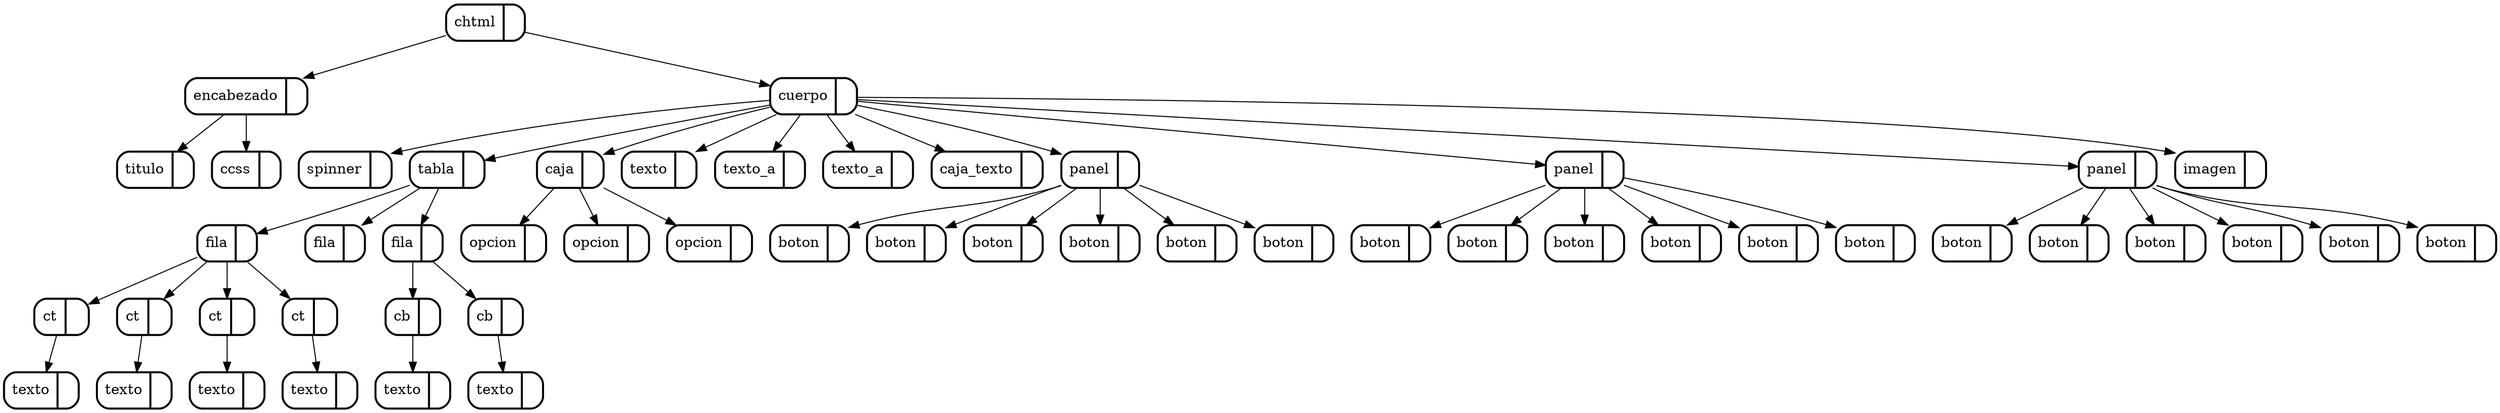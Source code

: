 digraph G {
node[shape=Mrecord]
137[label="chtml | ",style=bold]
136[label="encabezado | ",style=bold]
{137}->{136}
2[label="titulo | ",style=bold]
{136}->{2}
6[label="ccss | ",style=bold]
{136}->{6}
134[label="cuerpo | ",style=bold]
{137}->{134}
10[label="spinner | ",style=bold]
{134}->{10}
28[label="tabla | ",style=bold]
{134}->{28}
27[label="fila | ",style=bold]
{28}->{27}
16[label="ct | ",style=bold]
{27}->{16}
15[label="texto | ",style=bold]
{16}->{15}
20[label="ct | ",style=bold]
{27}->{20}
19[label="texto | ",style=bold]
{20}->{19}
23[label="ct | ",style=bold]
{27}->{23}
22[label="texto | ",style=bold]
{23}->{22}
26[label="ct | ",style=bold]
{27}->{26}
25[label="texto | ",style=bold]
{26}->{25}
31[label="fila | ",style=bold]
{28}->{31}
40[label="fila | ",style=bold]
{28}->{40}
35[label="cb | ",style=bold]
{40}->{35}
34[label="texto | ",style=bold]
{35}->{34}
39[label="cb | ",style=bold]
{40}->{39}
38[label="texto | ",style=bold]
{39}->{38}
55[label="caja | ",style=bold]
{134}->{55}
47[label="opcion | ",style=bold]
{55}->{47}
51[label="opcion | ",style=bold]
{55}->{51}
54[label="opcion | ",style=bold]
{55}->{54}
60[label="texto | ",style=bold]
{134}->{60}
63[label="texto_a | ",style=bold]
{134}->{63}
66[label="texto_a | ",style=bold]
{134}->{66}
69[label="caja_texto | ",style=bold]
{134}->{69}
88[label="panel | ",style=bold]
{134}->{88}
76[label="boton | ",style=bold]
{88}->{76}
79[label="boton | ",style=bold]
{88}->{79}
81[label="boton | ",style=bold]
{88}->{81}
83[label="boton | ",style=bold]
{88}->{83}
85[label="boton | ",style=bold]
{88}->{85}
87[label="boton | ",style=bold]
{88}->{87}
107[label="panel | ",style=bold]
{134}->{107}
95[label="boton | ",style=bold]
{107}->{95}
98[label="boton | ",style=bold]
{107}->{98}
100[label="boton | ",style=bold]
{107}->{100}
102[label="boton | ",style=bold]
{107}->{102}
104[label="boton | ",style=bold]
{107}->{104}
106[label="boton | ",style=bold]
{107}->{106}
126[label="panel | ",style=bold]
{134}->{126}
114[label="boton | ",style=bold]
{126}->{114}
117[label="boton | ",style=bold]
{126}->{117}
119[label="boton | ",style=bold]
{126}->{119}
121[label="boton | ",style=bold]
{126}->{121}
123[label="boton | ",style=bold]
{126}->{123}
125[label="boton | ",style=bold]
{126}->{125}
132[label="imagen | ",style=bold]
{134}->{132}

}